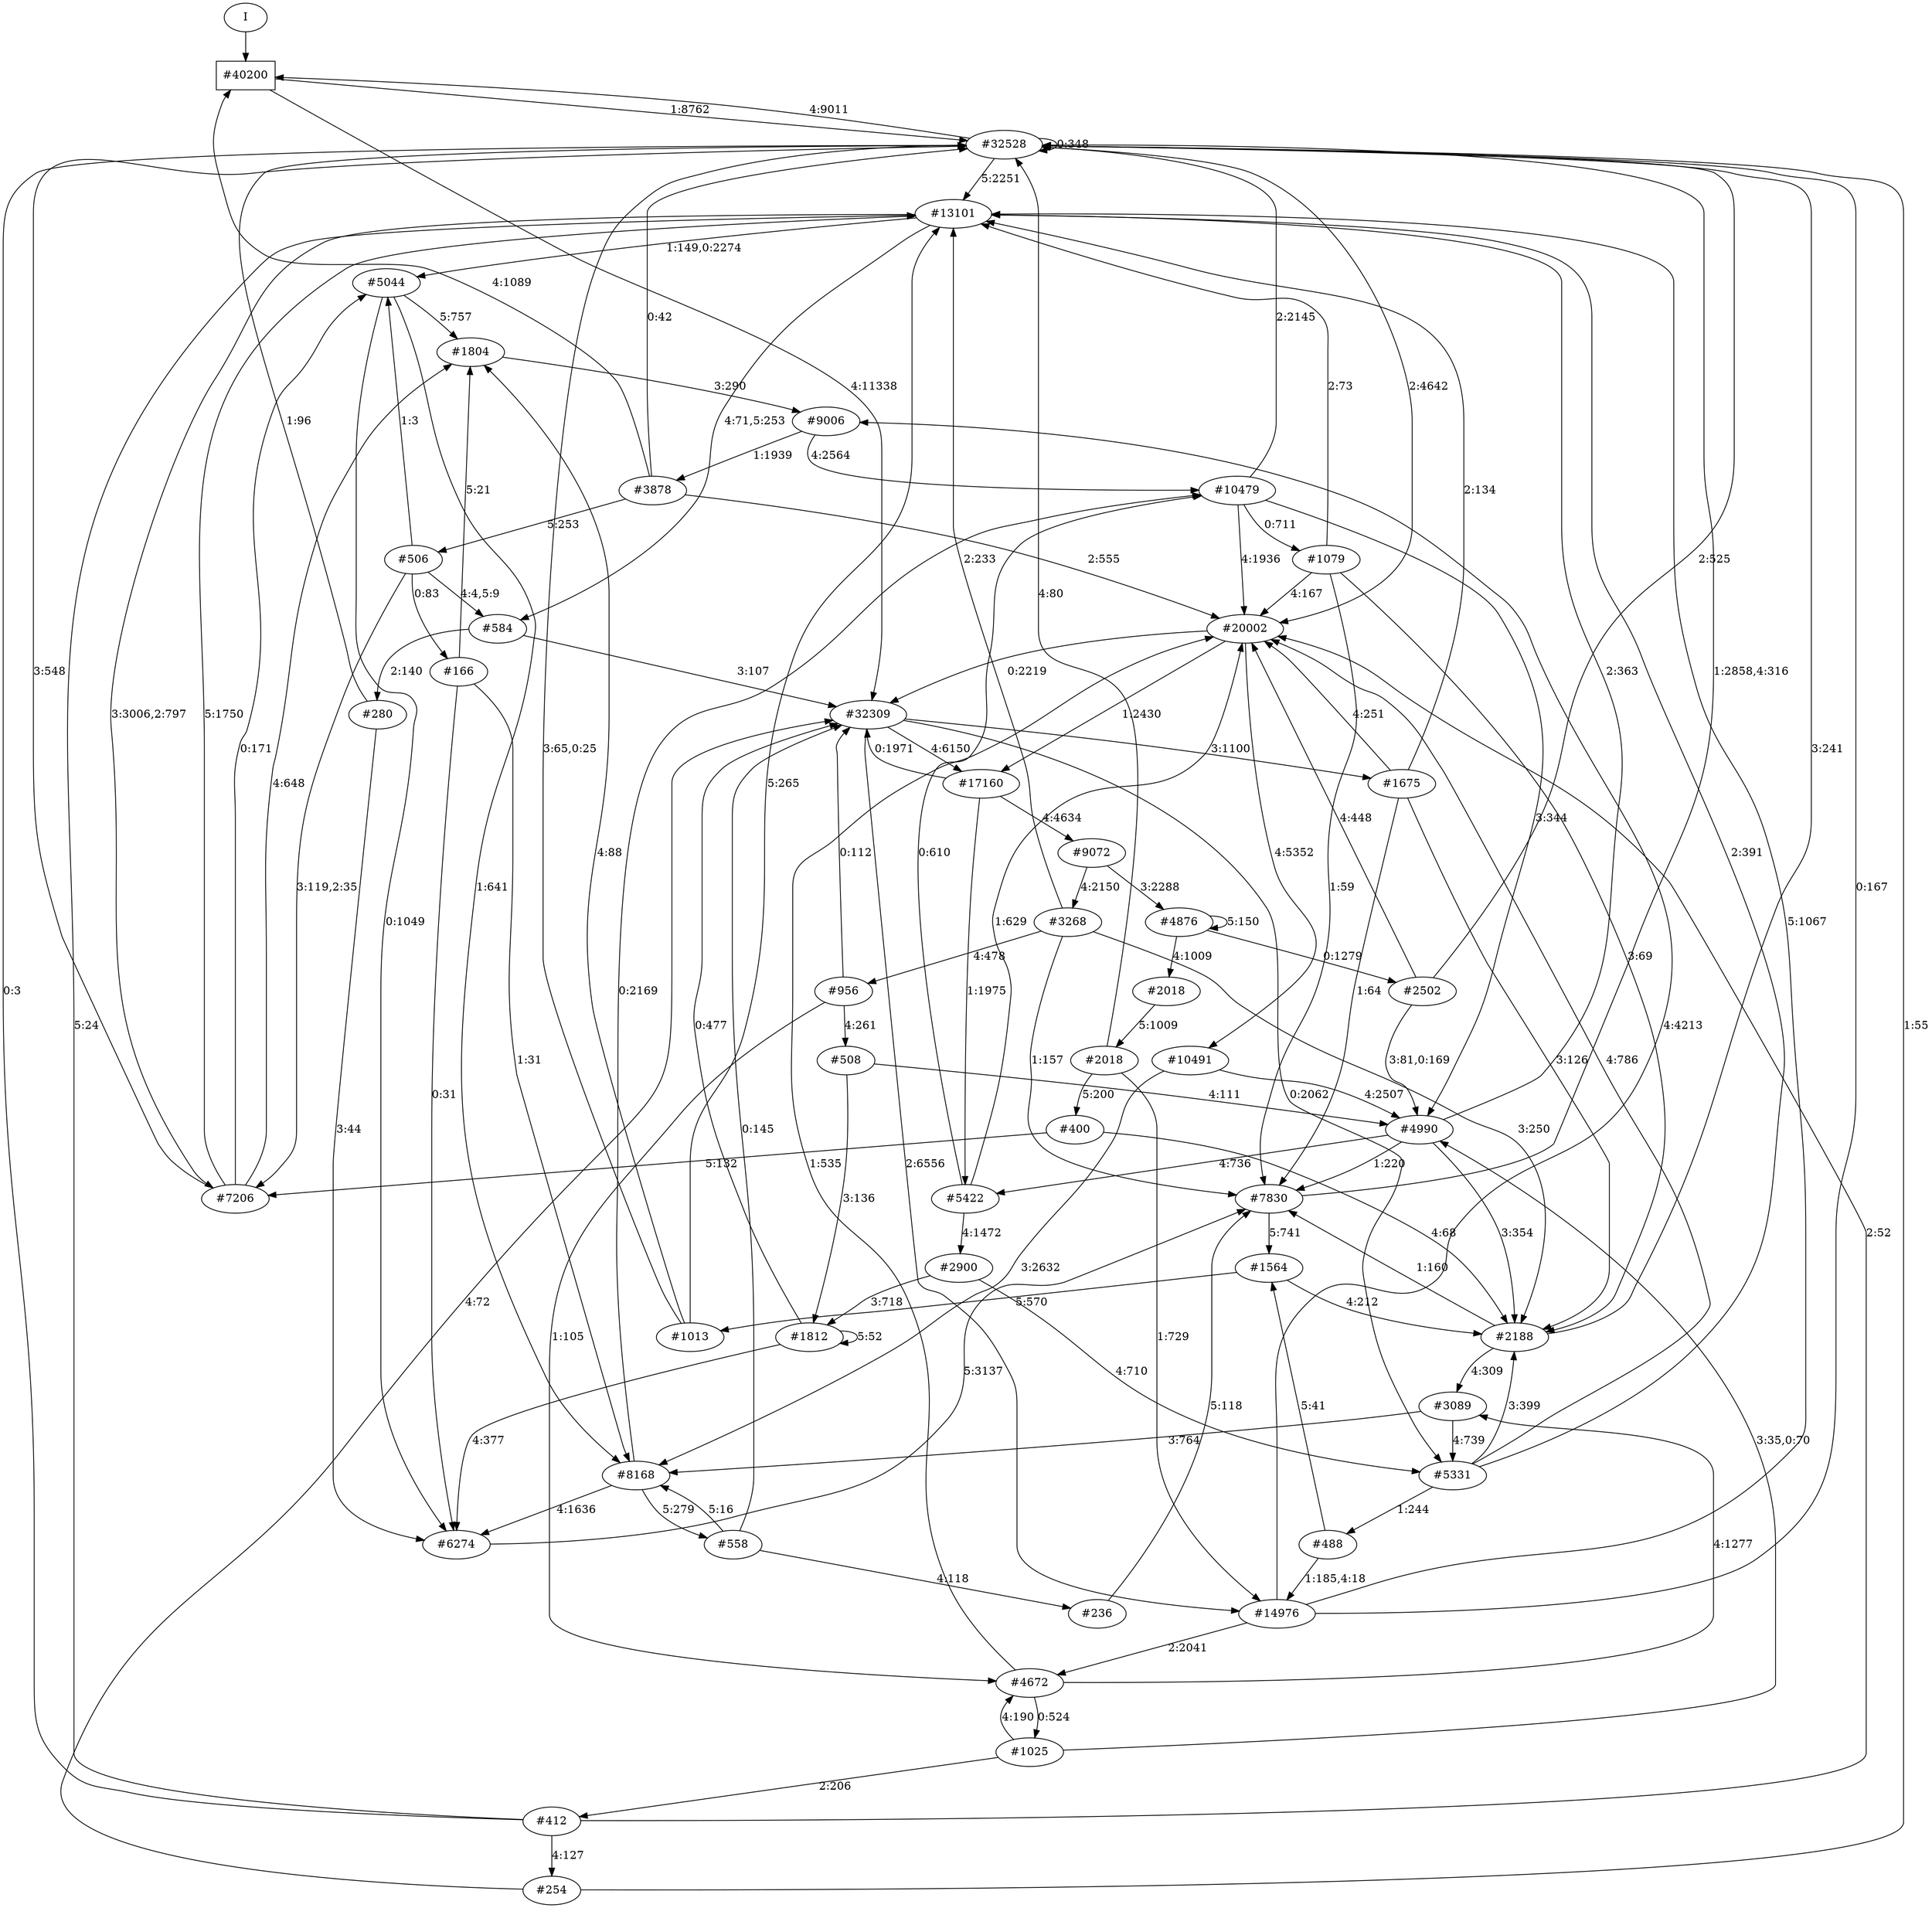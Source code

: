 // produced with flexfringe from git commitd1cf04ada0831d0605a3651971ef9a02091d8823
// dfasat/flexfringe -h=alergia -d=alergia_data -o=experiments/flexfringe_pautomac_study/flexfringe_data/exp6_n100_p0_07333333333333333dfa -n=100 -p=0.07333333333333333 /Users/nicholasrenninger/Google Drive/Grad School/specification learning/code/DPFA_DTS_product_experiment/dfasatInvestigations/experiments/flexfringe_pautomac_study/flexfringe_data/flexfringe_pautomac_study_train 
digraph DFA {
	0 [label="root" shape=box];
		I -> 0;
	0 [ label="#40200"  ];
		0 -> 1 [label="1:8762"  ];
		0 -> 14 [label="4:11338"  ];
	1 [ label="#32528"  ];
		1 -> 0 [label="4:9011"  ];
		1 -> 1 [label="0:348"  ];
		1 -> 65 [label="2:4642"  ];
		1 -> 234 [label="5:2251"  ];
	234 [ label="#13101"  ];
		234 -> 235 [label="1:149,0:2274"  ];
		234 -> 647 [label="3:3006,2:797"  ];
		234 -> 4920 [label="4:71,5:253"  ];
	647 [ label="#7206"  ];
		647 -> 1 [label="3:548"  ];
		647 -> 234 [label="5:1750"  ];
		647 -> 235 [label="0:171"  ];
		647 -> 3091 [label="4:648"  ];
	235 [ label="#5044"  ];
		235 -> 88 [label="1:641"  ];
		235 -> 381 [label="0:1049"  ];
		235 -> 3091 [label="5:757"  ];
	3091 [ label="#1804"  ];
		3091 -> 246 [label="3:290"  ];
	4920 [ label="#584"  ];
		4920 -> 14 [label="3:107"  ];
		4920 -> 4921 [label="2:140"  ];
	4921 [ label="#280"  ];
		4921 -> 1 [label="1:96"  ];
		4921 -> 381 [label="3:44"  ];
	65 [ label="#20002"  ];
		65 -> 14 [label="0:2219"  ];
		65 -> 15 [label="1:2430"  ];
		65 -> 87 [label="4:5352"  ];
	87 [ label="#10491"  ];
		87 -> 88 [label="3:2632"  ];
		87 -> 738 [label="4:2507"  ];
	738 [ label="#4990"  ];
		738 -> 82 [label="4:736"  ];
		738 -> 234 [label="2:363"  ];
		738 -> 1735 [label="3:354"  ];
		738 -> 382 [label="1:220"  ];
	88 [ label="#8168"  ];
		88 -> 247 [label="0:2169"  ];
		88 -> 505 [label="5:279"  ];
		88 -> 381 [label="4:1636"  ];
	381 [ label="#6274"  ];
		381 -> 382 [label="5:3137"  ];
	382 [ label="#7830"  ];
		382 -> 1 [label="1:2858,4:316"  ];
		382 -> 9854 [label="5:741"  ];
	9854 [ label="#1564"  ];
		9854 -> 1735 [label="4:212"  ];
		9854 -> 9855 [label="5:570"  ];
	9855 [ label="#1013"  ];
		9855 -> 1 [label="3:65,0:25"  ];
		9855 -> 234 [label="5:265"  ];
		9855 -> 3091 [label="4:88"  ];
	505 [ label="#558"  ];
		505 -> 14 [label="0:145"  ];
		505 -> 88 [label="5:16"  ];
		505 -> 9675 [label="4:118"  ];
	9675 [ label="#236"  ];
		9675 -> 382 [label="5:118"  ];
	14 [ label="#32309"  ];
		14 -> 15 [label="4:6150"  ];
		14 -> 18 [label="2:6556"  ];
		14 -> 335 [label="0:2062"  ];
		14 -> 554 [label="3:1100"  ];
	15 [ label="#17160"  ];
		15 -> 14 [label="0:1971"  ];
		15 -> 82 [label="1:1975"  ];
		15 -> 98 [label="4:4634"  ];
	82 [ label="#5422"  ];
		82 -> 65 [label="1:629"  ];
		82 -> 247 [label="0:610"  ];
		82 -> 869 [label="4:1472"  ];
	869 [ label="#2900"  ];
		869 -> 335 [label="4:710"  ];
		869 -> 1706 [label="3:718"  ];
	1706 [ label="#1812"  ];
		1706 -> 14 [label="0:477"  ];
		1706 -> 1706 [label="5:52"  ];
		1706 -> 381 [label="4:377"  ];
	98 [ label="#9072"  ];
		98 -> 99 [label="3:2288"  ];
		98 -> 198 [label="4:2150"  ];
	198 [ label="#3268"  ];
		198 -> 234 [label="2:233"  ];
		198 -> 1735 [label="3:250"  ];
		198 -> 382 [label="1:157"  ];
		198 -> 405 [label="4:478"  ];
	405 [ label="#956"  ];
		405 -> 14 [label="0:112"  ];
		405 -> 19 [label="1:105"  ];
		405 -> 3453 [label="4:261"  ];
	3453 [ label="#508"  ];
		3453 -> 738 [label="4:111"  ];
		3453 -> 1706 [label="3:136"  ];
	1735 [ label="#2188"  ];
		1735 -> 1 [label="3:241"  ];
		1735 -> 382 [label="1:160"  ];
		1735 -> 440 [label="4:309"  ];
	99 [ label="#4876"  ];
		99 -> 99 [label="5:150"  ];
		99 -> 100 [label="0:1279"  ];
		99 -> 1573 [label="4:1009"  ];
	1573 [ label="#2018"  ];
		1573 -> 1574 [label="5:1009"  ];
	1574 [ label="#2018"  ];
		1574 -> 1 [label="4:80"  ];
		1574 -> 18 [label="1:729"  ];
		1574 -> 1947 [label="5:200"  ];
	1947 [ label="#400"  ];
		1947 -> 647 [label="5:132"  ];
		1947 -> 1735 [label="4:68"  ];
	100 [ label="#2502"  ];
		100 -> 1 [label="2:525"  ];
		100 -> 65 [label="4:448"  ];
		100 -> 738 [label="3:81,0:169"  ];
	554 [ label="#1675"  ];
		554 -> 65 [label="4:251"  ];
		554 -> 234 [label="2:134"  ];
		554 -> 1735 [label="3:126"  ];
		554 -> 382 [label="1:64"  ];
	335 [ label="#5331"  ];
		335 -> 65 [label="4:786"  ];
		335 -> 234 [label="2:391"  ];
		335 -> 1587 [label="1:244"  ];
		335 -> 1735 [label="3:399"  ];
	1587 [ label="#488"  ];
		1587 -> 18 [label="1:185,4:18"  ];
		1587 -> 9854 [label="5:41"  ];
	18 [ label="#14976"  ];
		18 -> 1 [label="0:167"  ];
		18 -> 19 [label="2:2041"  ];
		18 -> 234 [label="5:1067"  ];
		18 -> 246 [label="4:4213"  ];
	246 [ label="#9006"  ];
		246 -> 247 [label="4:2564"  ];
		246 -> 262 [label="1:1939"  ];
	262 [ label="#3878"  ];
		262 -> 0 [label="4:1089"  ];
		262 -> 1 [label="0:42"  ];
		262 -> 65 [label="2:555"  ];
		262 -> 317 [label="5:253"  ];
	317 [ label="#506"  ];
		317 -> 235 [label="1:3"  ];
		317 -> 647 [label="3:119,2:35"  ];
		317 -> 1876 [label="0:83"  ];
		317 -> 4920 [label="4:4,5:9"  ];
	1876 [ label="#166"  ];
		1876 -> 88 [label="1:31"  ];
		1876 -> 381 [label="0:31"  ];
		1876 -> 3091 [label="5:21"  ];
	247 [ label="#10479"  ];
		247 -> 1 [label="2:2145"  ];
		247 -> 65 [label="4:1936"  ];
		247 -> 738 [label="3:344"  ];
		247 -> 4782 [label="0:711"  ];
	4782 [ label="#1079"  ];
		4782 -> 65 [label="4:167"  ];
		4782 -> 234 [label="2:73"  ];
		4782 -> 1735 [label="3:69"  ];
		4782 -> 382 [label="1:59"  ];
	19 [ label="#4672"  ];
		19 -> 20 [label="0:524"  ];
		19 -> 65 [label="1:535"  ];
		19 -> 440 [label="4:1277"  ];
	440 [ label="#3089"  ];
		440 -> 88 [label="3:764"  ];
		440 -> 335 [label="4:739"  ];
	20 [ label="#1025"  ];
		20 -> 19 [label="4:190"  ];
		20 -> 52 [label="2:206"  ];
		20 -> 738 [label="3:35,0:70"  ];
	52 [ label="#412"  ];
		52 -> 1 [label="0:3"  ];
		52 -> 65 [label="2:52"  ];
		52 -> 234 [label="5:24"  ];
		52 -> 1198 [label="4:127"  ];
	1198 [ label="#254"  ];
		1198 -> 1 [label="1:55"  ];
		1198 -> 14 [label="4:72"  ];
}
